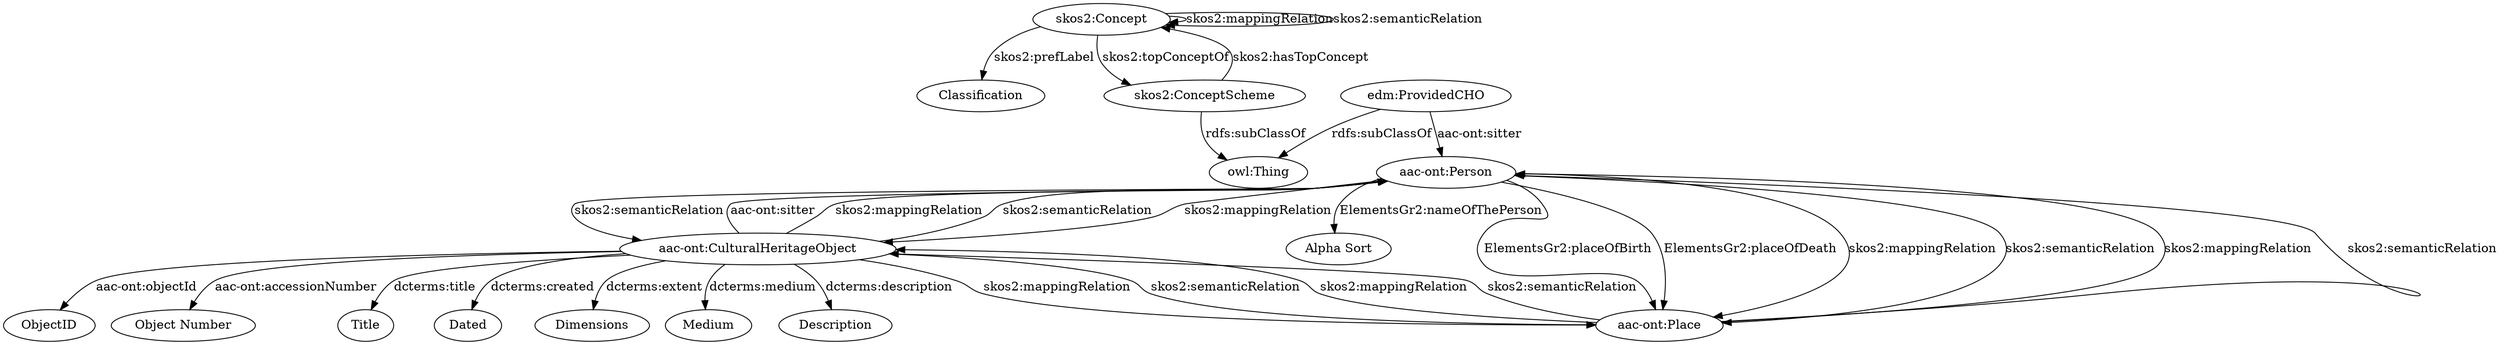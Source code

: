 digraph {
  Classification [type=attribute_name,label=Classification]
  "skos2:Concept1" [type=class_uri,label="skos2:Concept"]
  ObjectID [type=attribute_name,label=ObjectID]
  "aac-ont:CulturalHeritageObject1" [type=class_uri,label="aac-ont:CulturalHeritageObject"]
  "Object Number" [type=attribute_name,label="Object Number"]
  Title [type=attribute_name,label=Title]
  Dated [type=attribute_name,label=Dated]
  Dimensions [type=attribute_name,label=Dimensions]
  Medium [type=attribute_name,label=Medium]
  "Alpha Sort" [type=attribute_name,label="Alpha Sort"]
  "aac-ont:Person1" [type=class_uri,label="aac-ont:Person"]
  Description [type=attribute_name,label=Description]
  "skos2:ConceptScheme" [type=class_uri,label="skos2:ConceptScheme"]
  "aac-ont:Place" [type=class_uri,label="aac-ont:Place"]
  "edm:ProvidedCHO" [type=class_uri,label="edm:ProvidedCHO"]
  "owl:Thing" [type=special,label="owl:Thing"]
  "skos2:Concept1" -> Classification [label="skos2:prefLabel",type=st_property_uri]
  "aac-ont:CulturalHeritageObject1" -> ObjectID [label="aac-ont:objectId",type=st_property_uri]
  "aac-ont:CulturalHeritageObject1" -> "Object Number" [label="aac-ont:accessionNumber",type=st_property_uri]
  "aac-ont:CulturalHeritageObject1" -> Title [label="dcterms:title",type=st_property_uri]
  "aac-ont:CulturalHeritageObject1" -> Dated [label="dcterms:created",type=st_property_uri]
  "aac-ont:CulturalHeritageObject1" -> Dimensions [label="dcterms:extent",type=st_property_uri]
  "aac-ont:CulturalHeritageObject1" -> Medium [label="dcterms:medium",type=st_property_uri]
  "aac-ont:Person1" -> "Alpha Sort" [label="ElementsGr2:nameOfThePerson",type=st_property_uri]
  "aac-ont:CulturalHeritageObject1" -> Description [label="dcterms:description",type=st_property_uri]
  "skos2:Concept1" -> "skos2:Concept1" [label="skos2:mappingRelation",type=direct_property_uri]
  "skos2:Concept1" -> "skos2:Concept1" [label="skos2:semanticRelation",type=direct_property_uri]
  "skos2:Concept1" -> "skos2:ConceptScheme" [label="skos2:topConceptOf",type=direct_property_uri]
  "skos2:ConceptScheme" -> "skos2:Concept1" [label="skos2:hasTopConcept",type=direct_property_uri]
  "aac-ont:CulturalHeritageObject1" -> "aac-ont:Person1" [label="aac-ont:sitter",type=direct_property_uri]
  "aac-ont:Person1" -> "aac-ont:Place" [label="ElementsGr2:placeOfBirth",type=direct_property_uri]
  "aac-ont:Person1" -> "aac-ont:Place" [label="ElementsGr2:placeOfDeath",type=direct_property_uri]
  "edm:ProvidedCHO" -> "aac-ont:Person1" [label="aac-ont:sitter",type=direct_property_uri]
  "aac-ont:CulturalHeritageObject1" -> "aac-ont:Person1" [label="skos2:mappingRelation",type=inherited]
  "aac-ont:CulturalHeritageObject1" -> "aac-ont:Person1" [label="skos2:semanticRelation",type=inherited]
  "aac-ont:CulturalHeritageObject1" -> "aac-ont:Place" [label="skos2:mappingRelation",type=inherited]
  "aac-ont:CulturalHeritageObject1" -> "aac-ont:Place" [label="skos2:semanticRelation",type=inherited]
  "aac-ont:Person1" -> "aac-ont:CulturalHeritageObject1" [label="skos2:mappingRelation",type=inherited]
  "aac-ont:Person1" -> "aac-ont:CulturalHeritageObject1" [label="skos2:semanticRelation",type=inherited]
  "aac-ont:Person1" -> "aac-ont:Place" [label="skos2:mappingRelation",type=inherited]
  "aac-ont:Person1" -> "aac-ont:Place" [label="skos2:semanticRelation",type=inherited]
  "aac-ont:Place" -> "aac-ont:CulturalHeritageObject1" [label="skos2:mappingRelation",type=inherited]
  "aac-ont:Place" -> "aac-ont:CulturalHeritageObject1" [label="skos2:semanticRelation",type=inherited]
  "aac-ont:Place" -> "aac-ont:Person1" [label="skos2:mappingRelation",type=inherited]
  "aac-ont:Place" -> "aac-ont:Person1" [label="skos2:semanticRelation",type=inherited]
  "skos2:ConceptScheme" -> "owl:Thing" [label="rdfs:subClassOf",type=inherited]
  "edm:ProvidedCHO" -> "owl:Thing" [label="rdfs:subClassOf",type=inherited]
}
